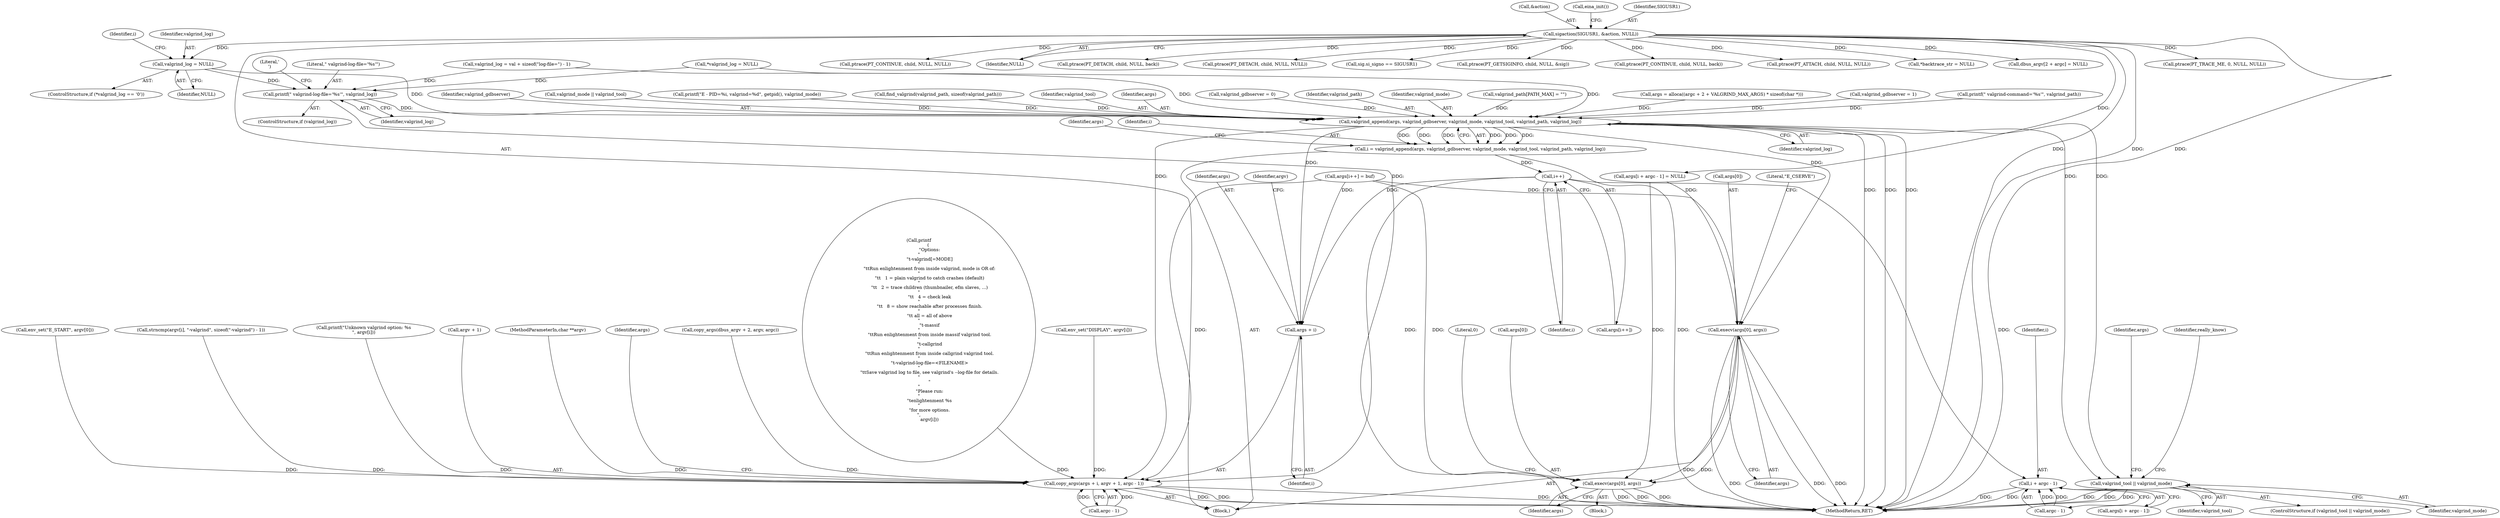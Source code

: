 digraph "0_enlightment_bb4a21e98656fe2c7d98ba2163e6defe9a630e2b@pointer" {
"1000329" [label="(Call,valgrind_log = NULL)"];
"1000185" [label="(Call,sigaction(SIGUSR1, &action, NULL))"];
"1000479" [label="(Call,printf(\" valgrind-log-file='%s'\", valgrind_log))"];
"1000580" [label="(Call,valgrind_append(args, valgrind_gdbserver, valgrind_mode, valgrind_tool, valgrind_path, valgrind_log))"];
"1000578" [label="(Call,i = valgrind_append(args, valgrind_gdbserver, valgrind_mode, valgrind_tool, valgrind_path, valgrind_log))"];
"1000590" [label="(Call,i++)"];
"1000593" [label="(Call,copy_args(args + i, argv + 1, argc - 1))"];
"1000594" [label="(Call,args + i)"];
"1000606" [label="(Call,i + argc - 1)"];
"1000613" [label="(Call,valgrind_tool || valgrind_mode)"];
"1000619" [label="(Call,execv(args[0], args))"];
"1000664" [label="(Call,execv(args[0], args))"];
"1000131" [label="(Call,valgrind_gdbserver = 0)"];
"1000707" [label="(Call,ptrace(PT_CONTINUE, child, NULL, NULL))"];
"1000595" [label="(Identifier,args)"];
"1000585" [label="(Identifier,valgrind_path)"];
"1000189" [label="(Identifier,NULL)"];
"1000617" [label="(Identifier,really_know)"];
"1000626" [label="(Literal,\"E_CSERVE\")"];
"1000668" [label="(Identifier,args)"];
"1000240" [label="(Call,env_set(\"E_START\", argv[0]))"];
"1000583" [label="(Identifier,valgrind_mode)"];
"1000138" [label="(Call,valgrind_path[PATH_MAX] = \"\")"];
"1000590" [label="(Call,i++)"];
"1000606" [label="(Call,i + argc - 1)"];
"1000253" [label="(Identifier,i)"];
"1000588" [label="(Call,args[i++])"];
"1000856" [label="(Call,ptrace(PT_DETACH, child, NULL, back))"];
"1000593" [label="(Call,copy_args(args + i, argv + 1, argc - 1))"];
"1000268" [label="(Call,strncmp(argv[i], \"-valgrind\", sizeof(\"-valgrind\") - 1))"];
"1000989" [label="(Call,ptrace(PT_DETACH, child, NULL, NULL))"];
"1000477" [label="(ControlStructure,if (valgrind_log))"];
"1000598" [label="(Identifier,argv)"];
"1000329" [label="(Call,valgrind_log = NULL)"];
"1000794" [label="(Call,sig.si_signo == SIGUSR1)"];
"1000330" [label="(Identifier,valgrind_log)"];
"1000187" [label="(Call,&action)"];
"1000142" [label="(Call,*valgrind_log = NULL)"];
"1000120" [label="(Block,)"];
"1000771" [label="(Call,ptrace(PT_GETSIGINFO, child, NULL, &sig))"];
"1000600" [label="(Call,argc - 1)"];
"1000355" [label="(Call,printf(\"Unknown valgrind option: %s\n\", argv[i]))"];
"1000847" [label="(Call,ptrace(PT_CONTINUE, child, NULL, back))"];
"1000597" [label="(Call,argv + 1)"];
"1000119" [label="(MethodParameterIn,char **argv)"];
"1000620" [label="(Call,args[0])"];
"1000567" [label="(Call,args = alloca((argc + 2 + VALGRIND_MAX_ARGS) * sizeof(char *)))"];
"1000608" [label="(Call,argc - 1)"];
"1000262" [label="(Call,valgrind_gdbserver = 1)"];
"1000578" [label="(Call,i = valgrind_append(args, valgrind_gdbserver, valgrind_mode, valgrind_tool, valgrind_path, valgrind_log))"];
"1000607" [label="(Identifier,i)"];
"1000586" [label="(Identifier,valgrind_log)"];
"1000483" [label="(Literal,'\n')"];
"1000685" [label="(Call,ptrace(PT_ATTACH, child, NULL, NULL))"];
"1000613" [label="(Call,valgrind_tool || valgrind_mode)"];
"1000604" [label="(Call,args[i + argc - 1])"];
"1000757" [label="(Call,*backtrace_str = NULL)"];
"1000474" [label="(Call,printf(\" valgrind-command='%s'\", valgrind_path))"];
"1000589" [label="(Identifier,args)"];
"1000605" [label="(Identifier,args)"];
"1000614" [label="(Identifier,valgrind_tool)"];
"1000612" [label="(ControlStructure,if (valgrind_tool || valgrind_mode))"];
"1000582" [label="(Identifier,valgrind_gdbserver)"];
"1000220" [label="(Call,copy_args(dbus_argv + 2, argv, argc))"];
"1000479" [label="(Call,printf(\" valgrind-log-file='%s'\", valgrind_log))"];
"1000580" [label="(Call,valgrind_append(args, valgrind_gdbserver, valgrind_mode, valgrind_tool, valgrind_path, valgrind_log))"];
"1000596" [label="(Identifier,i)"];
"1000324" [label="(ControlStructure,if (*valgrind_log == '\0'))"];
"1000185" [label="(Call,sigaction(SIGUSR1, &action, NULL))"];
"1000451" [label="(Call,valgrind_mode || valgrind_tool)"];
"1000670" [label="(Literal,0)"];
"1000664" [label="(Call,execv(args[0], args))"];
"1000655" [label="(Block,)"];
"1000190" [label="(Call,eina_init())"];
"1000226" [label="(Call,dbus_argv[2 + argc] = NULL)"];
"1000467" [label="(Call,printf(\"E - PID=%i, valgrind=%d\", getpid(), valgrind_mode))"];
"1000619" [label="(Call,execv(args[0], args))"];
"1001058" [label="(MethodReturn,RET)"];
"1000480" [label="(Literal,\" valgrind-log-file='%s'\")"];
"1000615" [label="(Identifier,valgrind_mode)"];
"1000316" [label="(Call,valgrind_log = val + sizeof(\"log-file=\") - 1)"];
"1000481" [label="(Identifier,valgrind_log)"];
"1000591" [label="(Identifier,i)"];
"1000331" [label="(Identifier,NULL)"];
"1000603" [label="(Call,args[i + argc - 1] = NULL)"];
"1000421" [label="(Call,printf\n             (\n               \"Options:\n\"\n               \"\t-valgrind[=MODE]\n\"\n               \"\t\tRun enlightenment from inside valgrind, mode is OR of:\n\"\n               \"\t\t   1 = plain valgrind to catch crashes (default)\n\"\n               \"\t\t   2 = trace children (thumbnailer, efm slaves, ...)\n\"\n               \"\t\t   4 = check leak\n\"\n               \"\t\t   8 = show reachable after processes finish.\n\"\n               \"\t\t all = all of above\n\"\n               \"\t-massif\n\"\n               \"\t\tRun enlightenment from inside massif valgrind tool.\n\"\n               \"\t-callgrind\n\"\n               \"\t\tRun enlightenment from inside callgrind valgrind tool.\n\"\n               \"\t-valgrind-log-file=<FILENAME>\n\"\n               \"\t\tSave valgrind log to file, see valgrind's --log-file for details.\n\"\n               \"\n\"\n               \"Please run:\n\"\n               \"\tenlightenment %s\n\"\n               \"for more options.\n\",\n               argv[i]))"];
"1000371" [label="(Call,env_set(\"DISPLAY\", argv[i]))"];
"1000186" [label="(Identifier,SIGUSR1)"];
"1000457" [label="(Call,find_valgrind(valgrind_path, sizeof(valgrind_path)))"];
"1000584" [label="(Identifier,valgrind_tool)"];
"1000623" [label="(Identifier,args)"];
"1000665" [label="(Call,args[0])"];
"1000581" [label="(Identifier,args)"];
"1000659" [label="(Call,ptrace(PT_TRACE_ME, 0, NULL, NULL))"];
"1000594" [label="(Call,args + i)"];
"1000587" [label="(Call,args[i++] = buf)"];
"1000621" [label="(Identifier,args)"];
"1000579" [label="(Identifier,i)"];
"1000329" -> "1000324"  [label="AST: "];
"1000329" -> "1000331"  [label="CFG: "];
"1000330" -> "1000329"  [label="AST: "];
"1000331" -> "1000329"  [label="AST: "];
"1000253" -> "1000329"  [label="CFG: "];
"1000185" -> "1000329"  [label="DDG: "];
"1000329" -> "1000479"  [label="DDG: "];
"1000329" -> "1000580"  [label="DDG: "];
"1000185" -> "1000120"  [label="AST: "];
"1000185" -> "1000189"  [label="CFG: "];
"1000186" -> "1000185"  [label="AST: "];
"1000187" -> "1000185"  [label="AST: "];
"1000189" -> "1000185"  [label="AST: "];
"1000190" -> "1000185"  [label="CFG: "];
"1000185" -> "1001058"  [label="DDG: "];
"1000185" -> "1001058"  [label="DDG: "];
"1000185" -> "1001058"  [label="DDG: "];
"1000185" -> "1000226"  [label="DDG: "];
"1000185" -> "1000603"  [label="DDG: "];
"1000185" -> "1000659"  [label="DDG: "];
"1000185" -> "1000685"  [label="DDG: "];
"1000185" -> "1000707"  [label="DDG: "];
"1000185" -> "1000757"  [label="DDG: "];
"1000185" -> "1000771"  [label="DDG: "];
"1000185" -> "1000794"  [label="DDG: "];
"1000185" -> "1000847"  [label="DDG: "];
"1000185" -> "1000856"  [label="DDG: "];
"1000185" -> "1000989"  [label="DDG: "];
"1000479" -> "1000477"  [label="AST: "];
"1000479" -> "1000481"  [label="CFG: "];
"1000480" -> "1000479"  [label="AST: "];
"1000481" -> "1000479"  [label="AST: "];
"1000483" -> "1000479"  [label="CFG: "];
"1000479" -> "1001058"  [label="DDG: "];
"1000142" -> "1000479"  [label="DDG: "];
"1000316" -> "1000479"  [label="DDG: "];
"1000479" -> "1000580"  [label="DDG: "];
"1000580" -> "1000578"  [label="AST: "];
"1000580" -> "1000586"  [label="CFG: "];
"1000581" -> "1000580"  [label="AST: "];
"1000582" -> "1000580"  [label="AST: "];
"1000583" -> "1000580"  [label="AST: "];
"1000584" -> "1000580"  [label="AST: "];
"1000585" -> "1000580"  [label="AST: "];
"1000586" -> "1000580"  [label="AST: "];
"1000578" -> "1000580"  [label="CFG: "];
"1000580" -> "1001058"  [label="DDG: "];
"1000580" -> "1001058"  [label="DDG: "];
"1000580" -> "1001058"  [label="DDG: "];
"1000580" -> "1000578"  [label="DDG: "];
"1000580" -> "1000578"  [label="DDG: "];
"1000580" -> "1000578"  [label="DDG: "];
"1000580" -> "1000578"  [label="DDG: "];
"1000580" -> "1000578"  [label="DDG: "];
"1000580" -> "1000578"  [label="DDG: "];
"1000567" -> "1000580"  [label="DDG: "];
"1000131" -> "1000580"  [label="DDG: "];
"1000262" -> "1000580"  [label="DDG: "];
"1000467" -> "1000580"  [label="DDG: "];
"1000451" -> "1000580"  [label="DDG: "];
"1000138" -> "1000580"  [label="DDG: "];
"1000474" -> "1000580"  [label="DDG: "];
"1000457" -> "1000580"  [label="DDG: "];
"1000142" -> "1000580"  [label="DDG: "];
"1000316" -> "1000580"  [label="DDG: "];
"1000580" -> "1000593"  [label="DDG: "];
"1000580" -> "1000594"  [label="DDG: "];
"1000580" -> "1000613"  [label="DDG: "];
"1000580" -> "1000613"  [label="DDG: "];
"1000580" -> "1000619"  [label="DDG: "];
"1000578" -> "1000120"  [label="AST: "];
"1000579" -> "1000578"  [label="AST: "];
"1000589" -> "1000578"  [label="CFG: "];
"1000578" -> "1001058"  [label="DDG: "];
"1000578" -> "1000590"  [label="DDG: "];
"1000590" -> "1000588"  [label="AST: "];
"1000590" -> "1000591"  [label="CFG: "];
"1000591" -> "1000590"  [label="AST: "];
"1000588" -> "1000590"  [label="CFG: "];
"1000590" -> "1000593"  [label="DDG: "];
"1000590" -> "1000594"  [label="DDG: "];
"1000590" -> "1000606"  [label="DDG: "];
"1000593" -> "1000120"  [label="AST: "];
"1000593" -> "1000600"  [label="CFG: "];
"1000594" -> "1000593"  [label="AST: "];
"1000597" -> "1000593"  [label="AST: "];
"1000600" -> "1000593"  [label="AST: "];
"1000605" -> "1000593"  [label="CFG: "];
"1000593" -> "1001058"  [label="DDG: "];
"1000593" -> "1001058"  [label="DDG: "];
"1000593" -> "1001058"  [label="DDG: "];
"1000587" -> "1000593"  [label="DDG: "];
"1000355" -> "1000593"  [label="DDG: "];
"1000421" -> "1000593"  [label="DDG: "];
"1000240" -> "1000593"  [label="DDG: "];
"1000220" -> "1000593"  [label="DDG: "];
"1000371" -> "1000593"  [label="DDG: "];
"1000119" -> "1000593"  [label="DDG: "];
"1000268" -> "1000593"  [label="DDG: "];
"1000600" -> "1000593"  [label="DDG: "];
"1000600" -> "1000593"  [label="DDG: "];
"1000594" -> "1000596"  [label="CFG: "];
"1000595" -> "1000594"  [label="AST: "];
"1000596" -> "1000594"  [label="AST: "];
"1000598" -> "1000594"  [label="CFG: "];
"1000587" -> "1000594"  [label="DDG: "];
"1000606" -> "1000604"  [label="AST: "];
"1000606" -> "1000608"  [label="CFG: "];
"1000607" -> "1000606"  [label="AST: "];
"1000608" -> "1000606"  [label="AST: "];
"1000604" -> "1000606"  [label="CFG: "];
"1000606" -> "1001058"  [label="DDG: "];
"1000606" -> "1001058"  [label="DDG: "];
"1000608" -> "1000606"  [label="DDG: "];
"1000608" -> "1000606"  [label="DDG: "];
"1000613" -> "1000612"  [label="AST: "];
"1000613" -> "1000614"  [label="CFG: "];
"1000613" -> "1000615"  [label="CFG: "];
"1000614" -> "1000613"  [label="AST: "];
"1000615" -> "1000613"  [label="AST: "];
"1000617" -> "1000613"  [label="CFG: "];
"1000621" -> "1000613"  [label="CFG: "];
"1000613" -> "1001058"  [label="DDG: "];
"1000613" -> "1001058"  [label="DDG: "];
"1000613" -> "1001058"  [label="DDG: "];
"1000619" -> "1000120"  [label="AST: "];
"1000619" -> "1000623"  [label="CFG: "];
"1000620" -> "1000619"  [label="AST: "];
"1000623" -> "1000619"  [label="AST: "];
"1000626" -> "1000619"  [label="CFG: "];
"1000619" -> "1001058"  [label="DDG: "];
"1000619" -> "1001058"  [label="DDG: "];
"1000619" -> "1001058"  [label="DDG: "];
"1000587" -> "1000619"  [label="DDG: "];
"1000603" -> "1000619"  [label="DDG: "];
"1000619" -> "1000664"  [label="DDG: "];
"1000619" -> "1000664"  [label="DDG: "];
"1000664" -> "1000655"  [label="AST: "];
"1000664" -> "1000668"  [label="CFG: "];
"1000665" -> "1000664"  [label="AST: "];
"1000668" -> "1000664"  [label="AST: "];
"1000670" -> "1000664"  [label="CFG: "];
"1000664" -> "1001058"  [label="DDG: "];
"1000664" -> "1001058"  [label="DDG: "];
"1000664" -> "1001058"  [label="DDG: "];
"1000587" -> "1000664"  [label="DDG: "];
"1000603" -> "1000664"  [label="DDG: "];
}
